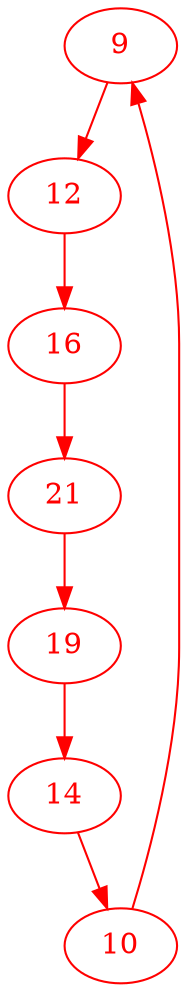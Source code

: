 digraph g{
node [color = red, fontcolor=red]; 9 10 12 14 16 19 21 ;
9 -> 12 [color=red] ;
10 -> 9 [color=red] ;
12 -> 16 [color=red] ;
14 -> 10 [color=red] ;
16 -> 21 [color=red] ;
19 -> 14 [color=red] ;
21 -> 19 [color=red] ;
}